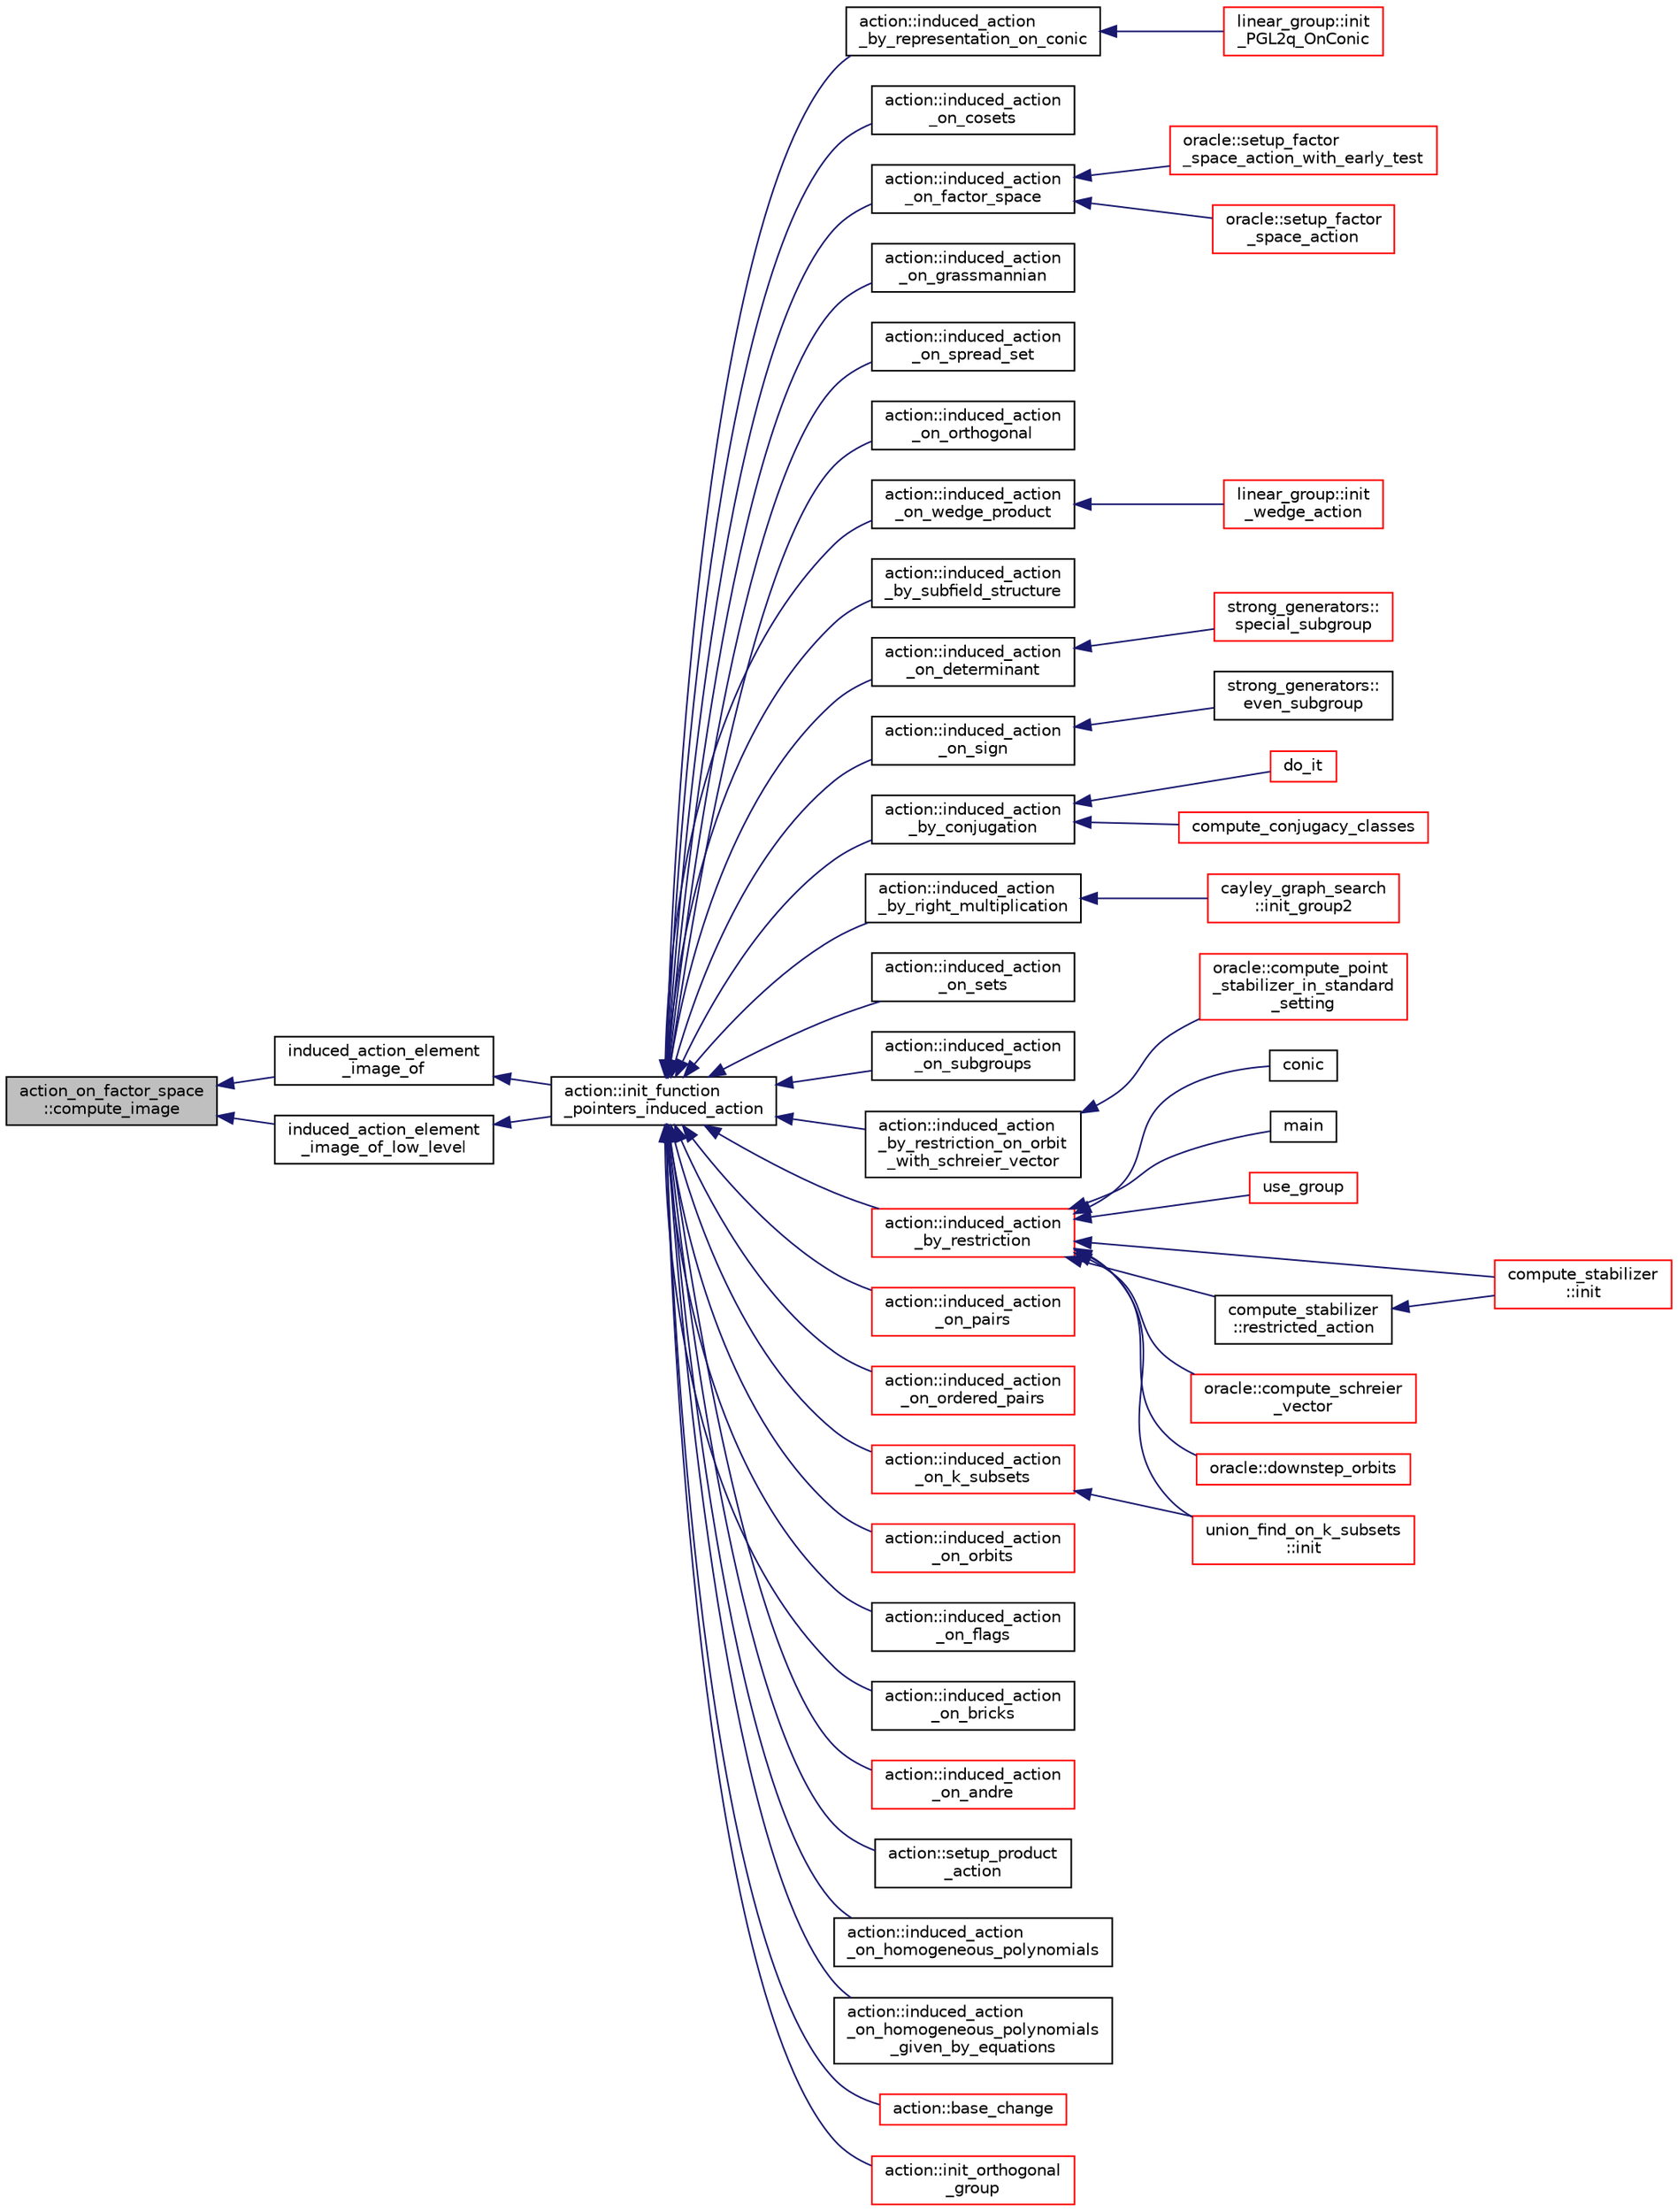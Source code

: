digraph "action_on_factor_space::compute_image"
{
  edge [fontname="Helvetica",fontsize="10",labelfontname="Helvetica",labelfontsize="10"];
  node [fontname="Helvetica",fontsize="10",shape=record];
  rankdir="LR";
  Node125 [label="action_on_factor_space\l::compute_image",height=0.2,width=0.4,color="black", fillcolor="grey75", style="filled", fontcolor="black"];
  Node125 -> Node126 [dir="back",color="midnightblue",fontsize="10",style="solid",fontname="Helvetica"];
  Node126 [label="induced_action_element\l_image_of",height=0.2,width=0.4,color="black", fillcolor="white", style="filled",URL="$d3/d27/interface_8_c.html#a821850d6c3988dd122de0489cd36f0f0"];
  Node126 -> Node127 [dir="back",color="midnightblue",fontsize="10",style="solid",fontname="Helvetica"];
  Node127 [label="action::init_function\l_pointers_induced_action",height=0.2,width=0.4,color="black", fillcolor="white", style="filled",URL="$d2/d86/classaction.html#a3b9287d084b24f7a3b9532a7589c58de"];
  Node127 -> Node128 [dir="back",color="midnightblue",fontsize="10",style="solid",fontname="Helvetica"];
  Node128 [label="action::induced_action\l_by_representation_on_conic",height=0.2,width=0.4,color="black", fillcolor="white", style="filled",URL="$d2/d86/classaction.html#a228538e3f07bc186db8eb5da8b90f617"];
  Node128 -> Node129 [dir="back",color="midnightblue",fontsize="10",style="solid",fontname="Helvetica"];
  Node129 [label="linear_group::init\l_PGL2q_OnConic",height=0.2,width=0.4,color="red", fillcolor="white", style="filled",URL="$df/d5a/classlinear__group.html#a84c4d6e1849da4c6f8f096a1af2a8270"];
  Node127 -> Node136 [dir="back",color="midnightblue",fontsize="10",style="solid",fontname="Helvetica"];
  Node136 [label="action::induced_action\l_on_cosets",height=0.2,width=0.4,color="black", fillcolor="white", style="filled",URL="$d2/d86/classaction.html#acbdff5ffed42af6a01f07dffb2787237"];
  Node127 -> Node137 [dir="back",color="midnightblue",fontsize="10",style="solid",fontname="Helvetica"];
  Node137 [label="action::induced_action\l_on_factor_space",height=0.2,width=0.4,color="black", fillcolor="white", style="filled",URL="$d2/d86/classaction.html#af501ff2aa74fb6049bee5c01cd8b909b"];
  Node137 -> Node138 [dir="back",color="midnightblue",fontsize="10",style="solid",fontname="Helvetica"];
  Node138 [label="oracle::setup_factor\l_space_action_with_early_test",height=0.2,width=0.4,color="red", fillcolor="white", style="filled",URL="$d7/da7/classoracle.html#a7c26a85886666829e9727df91d2f01ad"];
  Node137 -> Node218 [dir="back",color="midnightblue",fontsize="10",style="solid",fontname="Helvetica"];
  Node218 [label="oracle::setup_factor\l_space_action",height=0.2,width=0.4,color="red", fillcolor="white", style="filled",URL="$d7/da7/classoracle.html#a181e076f112ba1f32f5fb4e8abebdb18"];
  Node127 -> Node219 [dir="back",color="midnightblue",fontsize="10",style="solid",fontname="Helvetica"];
  Node219 [label="action::induced_action\l_on_grassmannian",height=0.2,width=0.4,color="black", fillcolor="white", style="filled",URL="$d2/d86/classaction.html#a295b730ecc0b0bf30f714094fef956ea"];
  Node127 -> Node220 [dir="back",color="midnightblue",fontsize="10",style="solid",fontname="Helvetica"];
  Node220 [label="action::induced_action\l_on_spread_set",height=0.2,width=0.4,color="black", fillcolor="white", style="filled",URL="$d2/d86/classaction.html#a7c5839c650592f083dc850d81ed05a5b"];
  Node127 -> Node221 [dir="back",color="midnightblue",fontsize="10",style="solid",fontname="Helvetica"];
  Node221 [label="action::induced_action\l_on_orthogonal",height=0.2,width=0.4,color="black", fillcolor="white", style="filled",URL="$d2/d86/classaction.html#a4f191cee643a81d7f18a4d729084e945"];
  Node127 -> Node222 [dir="back",color="midnightblue",fontsize="10",style="solid",fontname="Helvetica"];
  Node222 [label="action::induced_action\l_on_wedge_product",height=0.2,width=0.4,color="black", fillcolor="white", style="filled",URL="$d2/d86/classaction.html#af13a5da25b8e8597ab695edff222fb6a"];
  Node222 -> Node223 [dir="back",color="midnightblue",fontsize="10",style="solid",fontname="Helvetica"];
  Node223 [label="linear_group::init\l_wedge_action",height=0.2,width=0.4,color="red", fillcolor="white", style="filled",URL="$df/d5a/classlinear__group.html#a16a8a2a5fdc535f2263210ca7943119e"];
  Node127 -> Node224 [dir="back",color="midnightblue",fontsize="10",style="solid",fontname="Helvetica"];
  Node224 [label="action::induced_action\l_by_subfield_structure",height=0.2,width=0.4,color="black", fillcolor="white", style="filled",URL="$d2/d86/classaction.html#add42951bdab176ceed6cc4af05dfa948"];
  Node127 -> Node225 [dir="back",color="midnightblue",fontsize="10",style="solid",fontname="Helvetica"];
  Node225 [label="action::induced_action\l_on_determinant",height=0.2,width=0.4,color="black", fillcolor="white", style="filled",URL="$d2/d86/classaction.html#aa6b9d3c2ded2cae185ee31f2200ad0b5"];
  Node225 -> Node226 [dir="back",color="midnightblue",fontsize="10",style="solid",fontname="Helvetica"];
  Node226 [label="strong_generators::\lspecial_subgroup",height=0.2,width=0.4,color="red", fillcolor="white", style="filled",URL="$dc/d09/classstrong__generators.html#a78e9e4d012bb440194e2874c40ca9e29"];
  Node127 -> Node228 [dir="back",color="midnightblue",fontsize="10",style="solid",fontname="Helvetica"];
  Node228 [label="action::induced_action\l_on_sign",height=0.2,width=0.4,color="black", fillcolor="white", style="filled",URL="$d2/d86/classaction.html#ab17b07971b94eae7c5efa21b33f643f1"];
  Node228 -> Node229 [dir="back",color="midnightblue",fontsize="10",style="solid",fontname="Helvetica"];
  Node229 [label="strong_generators::\leven_subgroup",height=0.2,width=0.4,color="black", fillcolor="white", style="filled",URL="$dc/d09/classstrong__generators.html#a8c1a171968f012ec245b0487a6af66e0"];
  Node127 -> Node230 [dir="back",color="midnightblue",fontsize="10",style="solid",fontname="Helvetica"];
  Node230 [label="action::induced_action\l_by_conjugation",height=0.2,width=0.4,color="black", fillcolor="white", style="filled",URL="$d2/d86/classaction.html#a45fb7703c6acac791acdcde339d21cc2"];
  Node230 -> Node231 [dir="back",color="midnightblue",fontsize="10",style="solid",fontname="Helvetica"];
  Node231 [label="do_it",height=0.2,width=0.4,color="red", fillcolor="white", style="filled",URL="$da/da3/burnside_8_c.html#a6a1ed4d46bdb13e56112f47f0565c25b"];
  Node230 -> Node233 [dir="back",color="midnightblue",fontsize="10",style="solid",fontname="Helvetica"];
  Node233 [label="compute_conjugacy_classes",height=0.2,width=0.4,color="red", fillcolor="white", style="filled",URL="$dc/dd4/group__actions_8h.html#a3a3f311d8e19e481707b3e54dbb35066"];
  Node127 -> Node238 [dir="back",color="midnightblue",fontsize="10",style="solid",fontname="Helvetica"];
  Node238 [label="action::induced_action\l_by_right_multiplication",height=0.2,width=0.4,color="black", fillcolor="white", style="filled",URL="$d2/d86/classaction.html#aafa2818d9d98046507e2754938be0c04"];
  Node238 -> Node239 [dir="back",color="midnightblue",fontsize="10",style="solid",fontname="Helvetica"];
  Node239 [label="cayley_graph_search\l::init_group2",height=0.2,width=0.4,color="red", fillcolor="white", style="filled",URL="$de/dae/classcayley__graph__search.html#ac765646a4795740d7ac0a9407bf35f32"];
  Node127 -> Node241 [dir="back",color="midnightblue",fontsize="10",style="solid",fontname="Helvetica"];
  Node241 [label="action::induced_action\l_on_sets",height=0.2,width=0.4,color="black", fillcolor="white", style="filled",URL="$d2/d86/classaction.html#a09639acee6b88644c103b17050cc32f1"];
  Node127 -> Node242 [dir="back",color="midnightblue",fontsize="10",style="solid",fontname="Helvetica"];
  Node242 [label="action::induced_action\l_on_subgroups",height=0.2,width=0.4,color="black", fillcolor="white", style="filled",URL="$d2/d86/classaction.html#ad0de7ea45a2a73c1b8e0f52ee3ce4610"];
  Node127 -> Node243 [dir="back",color="midnightblue",fontsize="10",style="solid",fontname="Helvetica"];
  Node243 [label="action::induced_action\l_by_restriction_on_orbit\l_with_schreier_vector",height=0.2,width=0.4,color="black", fillcolor="white", style="filled",URL="$d2/d86/classaction.html#ad3ddab72625d9bebe7ac8eaef488cf4c"];
  Node243 -> Node244 [dir="back",color="midnightblue",fontsize="10",style="solid",fontname="Helvetica"];
  Node244 [label="oracle::compute_point\l_stabilizer_in_standard\l_setting",height=0.2,width=0.4,color="red", fillcolor="white", style="filled",URL="$d7/da7/classoracle.html#afa7b2b71cd2ccbb807a740d6e1085982"];
  Node127 -> Node245 [dir="back",color="midnightblue",fontsize="10",style="solid",fontname="Helvetica"];
  Node245 [label="action::induced_action\l_by_restriction",height=0.2,width=0.4,color="red", fillcolor="white", style="filled",URL="$d2/d86/classaction.html#a37c21f74a97c921d882a308370c06357"];
  Node245 -> Node149 [dir="back",color="midnightblue",fontsize="10",style="solid",fontname="Helvetica"];
  Node149 [label="conic",height=0.2,width=0.4,color="black", fillcolor="white", style="filled",URL="$d4/de8/conic_8_c.html#a96def9474b981a9d5831a9b48d85d652"];
  Node245 -> Node246 [dir="back",color="midnightblue",fontsize="10",style="solid",fontname="Helvetica"];
  Node246 [label="main",height=0.2,width=0.4,color="black", fillcolor="white", style="filled",URL="$d5/d0d/apps_2projective__space_2polar_8_c.html#a217dbf8b442f20279ea00b898af96f52"];
  Node245 -> Node176 [dir="back",color="midnightblue",fontsize="10",style="solid",fontname="Helvetica"];
  Node176 [label="use_group",height=0.2,width=0.4,color="red", fillcolor="white", style="filled",URL="$d9/d9f/all__cliques_8_c.html#aba62531e97173264c39afe2c7857af31"];
  Node245 -> Node247 [dir="back",color="midnightblue",fontsize="10",style="solid",fontname="Helvetica"];
  Node247 [label="union_find_on_k_subsets\l::init",height=0.2,width=0.4,color="red", fillcolor="white", style="filled",URL="$d3/d1b/classunion__find__on__k__subsets.html#aad0de310a8e8df1ff78ee2eaf3ec1e54"];
  Node245 -> Node249 [dir="back",color="midnightblue",fontsize="10",style="solid",fontname="Helvetica"];
  Node249 [label="compute_stabilizer\l::init",height=0.2,width=0.4,color="red", fillcolor="white", style="filled",URL="$d8/d30/classcompute__stabilizer.html#a36a1729430f317a65559220a8206a7d7"];
  Node245 -> Node254 [dir="back",color="midnightblue",fontsize="10",style="solid",fontname="Helvetica"];
  Node254 [label="compute_stabilizer\l::restricted_action",height=0.2,width=0.4,color="black", fillcolor="white", style="filled",URL="$d8/d30/classcompute__stabilizer.html#a895df470da0ac14f812c3c4b6f2280b9"];
  Node254 -> Node249 [dir="back",color="midnightblue",fontsize="10",style="solid",fontname="Helvetica"];
  Node245 -> Node255 [dir="back",color="midnightblue",fontsize="10",style="solid",fontname="Helvetica"];
  Node255 [label="oracle::compute_schreier\l_vector",height=0.2,width=0.4,color="red", fillcolor="white", style="filled",URL="$d7/da7/classoracle.html#a1ba7d398b51ed70f89b5ea54adb7b089"];
  Node245 -> Node265 [dir="back",color="midnightblue",fontsize="10",style="solid",fontname="Helvetica"];
  Node265 [label="oracle::downstep_orbits",height=0.2,width=0.4,color="red", fillcolor="white", style="filled",URL="$d7/da7/classoracle.html#a65ea623f3a7b2e3dba4e29638207bc53"];
  Node127 -> Node285 [dir="back",color="midnightblue",fontsize="10",style="solid",fontname="Helvetica"];
  Node285 [label="action::induced_action\l_on_pairs",height=0.2,width=0.4,color="red", fillcolor="white", style="filled",URL="$d2/d86/classaction.html#a4b01c7b3cc749218e9dbd84b9fed90b3"];
  Node127 -> Node287 [dir="back",color="midnightblue",fontsize="10",style="solid",fontname="Helvetica"];
  Node287 [label="action::induced_action\l_on_ordered_pairs",height=0.2,width=0.4,color="red", fillcolor="white", style="filled",URL="$d2/d86/classaction.html#ad290e0cc115881e0b9ddab7f7071975e"];
  Node127 -> Node288 [dir="back",color="midnightblue",fontsize="10",style="solid",fontname="Helvetica"];
  Node288 [label="action::induced_action\l_on_k_subsets",height=0.2,width=0.4,color="red", fillcolor="white", style="filled",URL="$d2/d86/classaction.html#a2eb6058853cffc4c099099e07ecbe612"];
  Node288 -> Node247 [dir="back",color="midnightblue",fontsize="10",style="solid",fontname="Helvetica"];
  Node127 -> Node290 [dir="back",color="midnightblue",fontsize="10",style="solid",fontname="Helvetica"];
  Node290 [label="action::induced_action\l_on_orbits",height=0.2,width=0.4,color="red", fillcolor="white", style="filled",URL="$d2/d86/classaction.html#a875913e4919877fe3dcae039ce44d7d8"];
  Node127 -> Node294 [dir="back",color="midnightblue",fontsize="10",style="solid",fontname="Helvetica"];
  Node294 [label="action::induced_action\l_on_flags",height=0.2,width=0.4,color="black", fillcolor="white", style="filled",URL="$d2/d86/classaction.html#afb1ac2fda2a79462e38c133330982341"];
  Node127 -> Node295 [dir="back",color="midnightblue",fontsize="10",style="solid",fontname="Helvetica"];
  Node295 [label="action::induced_action\l_on_bricks",height=0.2,width=0.4,color="black", fillcolor="white", style="filled",URL="$d2/d86/classaction.html#a71c71472fda2eefb125cd852d5feb306"];
  Node127 -> Node296 [dir="back",color="midnightblue",fontsize="10",style="solid",fontname="Helvetica"];
  Node296 [label="action::induced_action\l_on_andre",height=0.2,width=0.4,color="red", fillcolor="white", style="filled",URL="$d2/d86/classaction.html#a917efe5d7ae49b86dbf397540939fea4"];
  Node127 -> Node298 [dir="back",color="midnightblue",fontsize="10",style="solid",fontname="Helvetica"];
  Node298 [label="action::setup_product\l_action",height=0.2,width=0.4,color="black", fillcolor="white", style="filled",URL="$d2/d86/classaction.html#a35c717fb546189c007a89bb7b133e2f6"];
  Node127 -> Node299 [dir="back",color="midnightblue",fontsize="10",style="solid",fontname="Helvetica"];
  Node299 [label="action::induced_action\l_on_homogeneous_polynomials",height=0.2,width=0.4,color="black", fillcolor="white", style="filled",URL="$d2/d86/classaction.html#acafe8fb1e63926ce35338a292b621f8a"];
  Node127 -> Node300 [dir="back",color="midnightblue",fontsize="10",style="solid",fontname="Helvetica"];
  Node300 [label="action::induced_action\l_on_homogeneous_polynomials\l_given_by_equations",height=0.2,width=0.4,color="black", fillcolor="white", style="filled",URL="$d2/d86/classaction.html#a8f8df8dabfaa711297c20d44a2c1946a"];
  Node127 -> Node301 [dir="back",color="midnightblue",fontsize="10",style="solid",fontname="Helvetica"];
  Node301 [label="action::base_change",height=0.2,width=0.4,color="red", fillcolor="white", style="filled",URL="$d2/d86/classaction.html#a1cab1a81da804692affaf9b7060c90f6"];
  Node127 -> Node329 [dir="back",color="midnightblue",fontsize="10",style="solid",fontname="Helvetica"];
  Node329 [label="action::init_orthogonal\l_group",height=0.2,width=0.4,color="red", fillcolor="white", style="filled",URL="$d2/d86/classaction.html#a2cfe124956ed67d8b7a927bb44847cc2"];
  Node125 -> Node337 [dir="back",color="midnightblue",fontsize="10",style="solid",fontname="Helvetica"];
  Node337 [label="induced_action_element\l_image_of_low_level",height=0.2,width=0.4,color="black", fillcolor="white", style="filled",URL="$d3/d27/interface_8_c.html#aa4bc5f68829829d9a41223c260c658c5"];
  Node337 -> Node127 [dir="back",color="midnightblue",fontsize="10",style="solid",fontname="Helvetica"];
}
